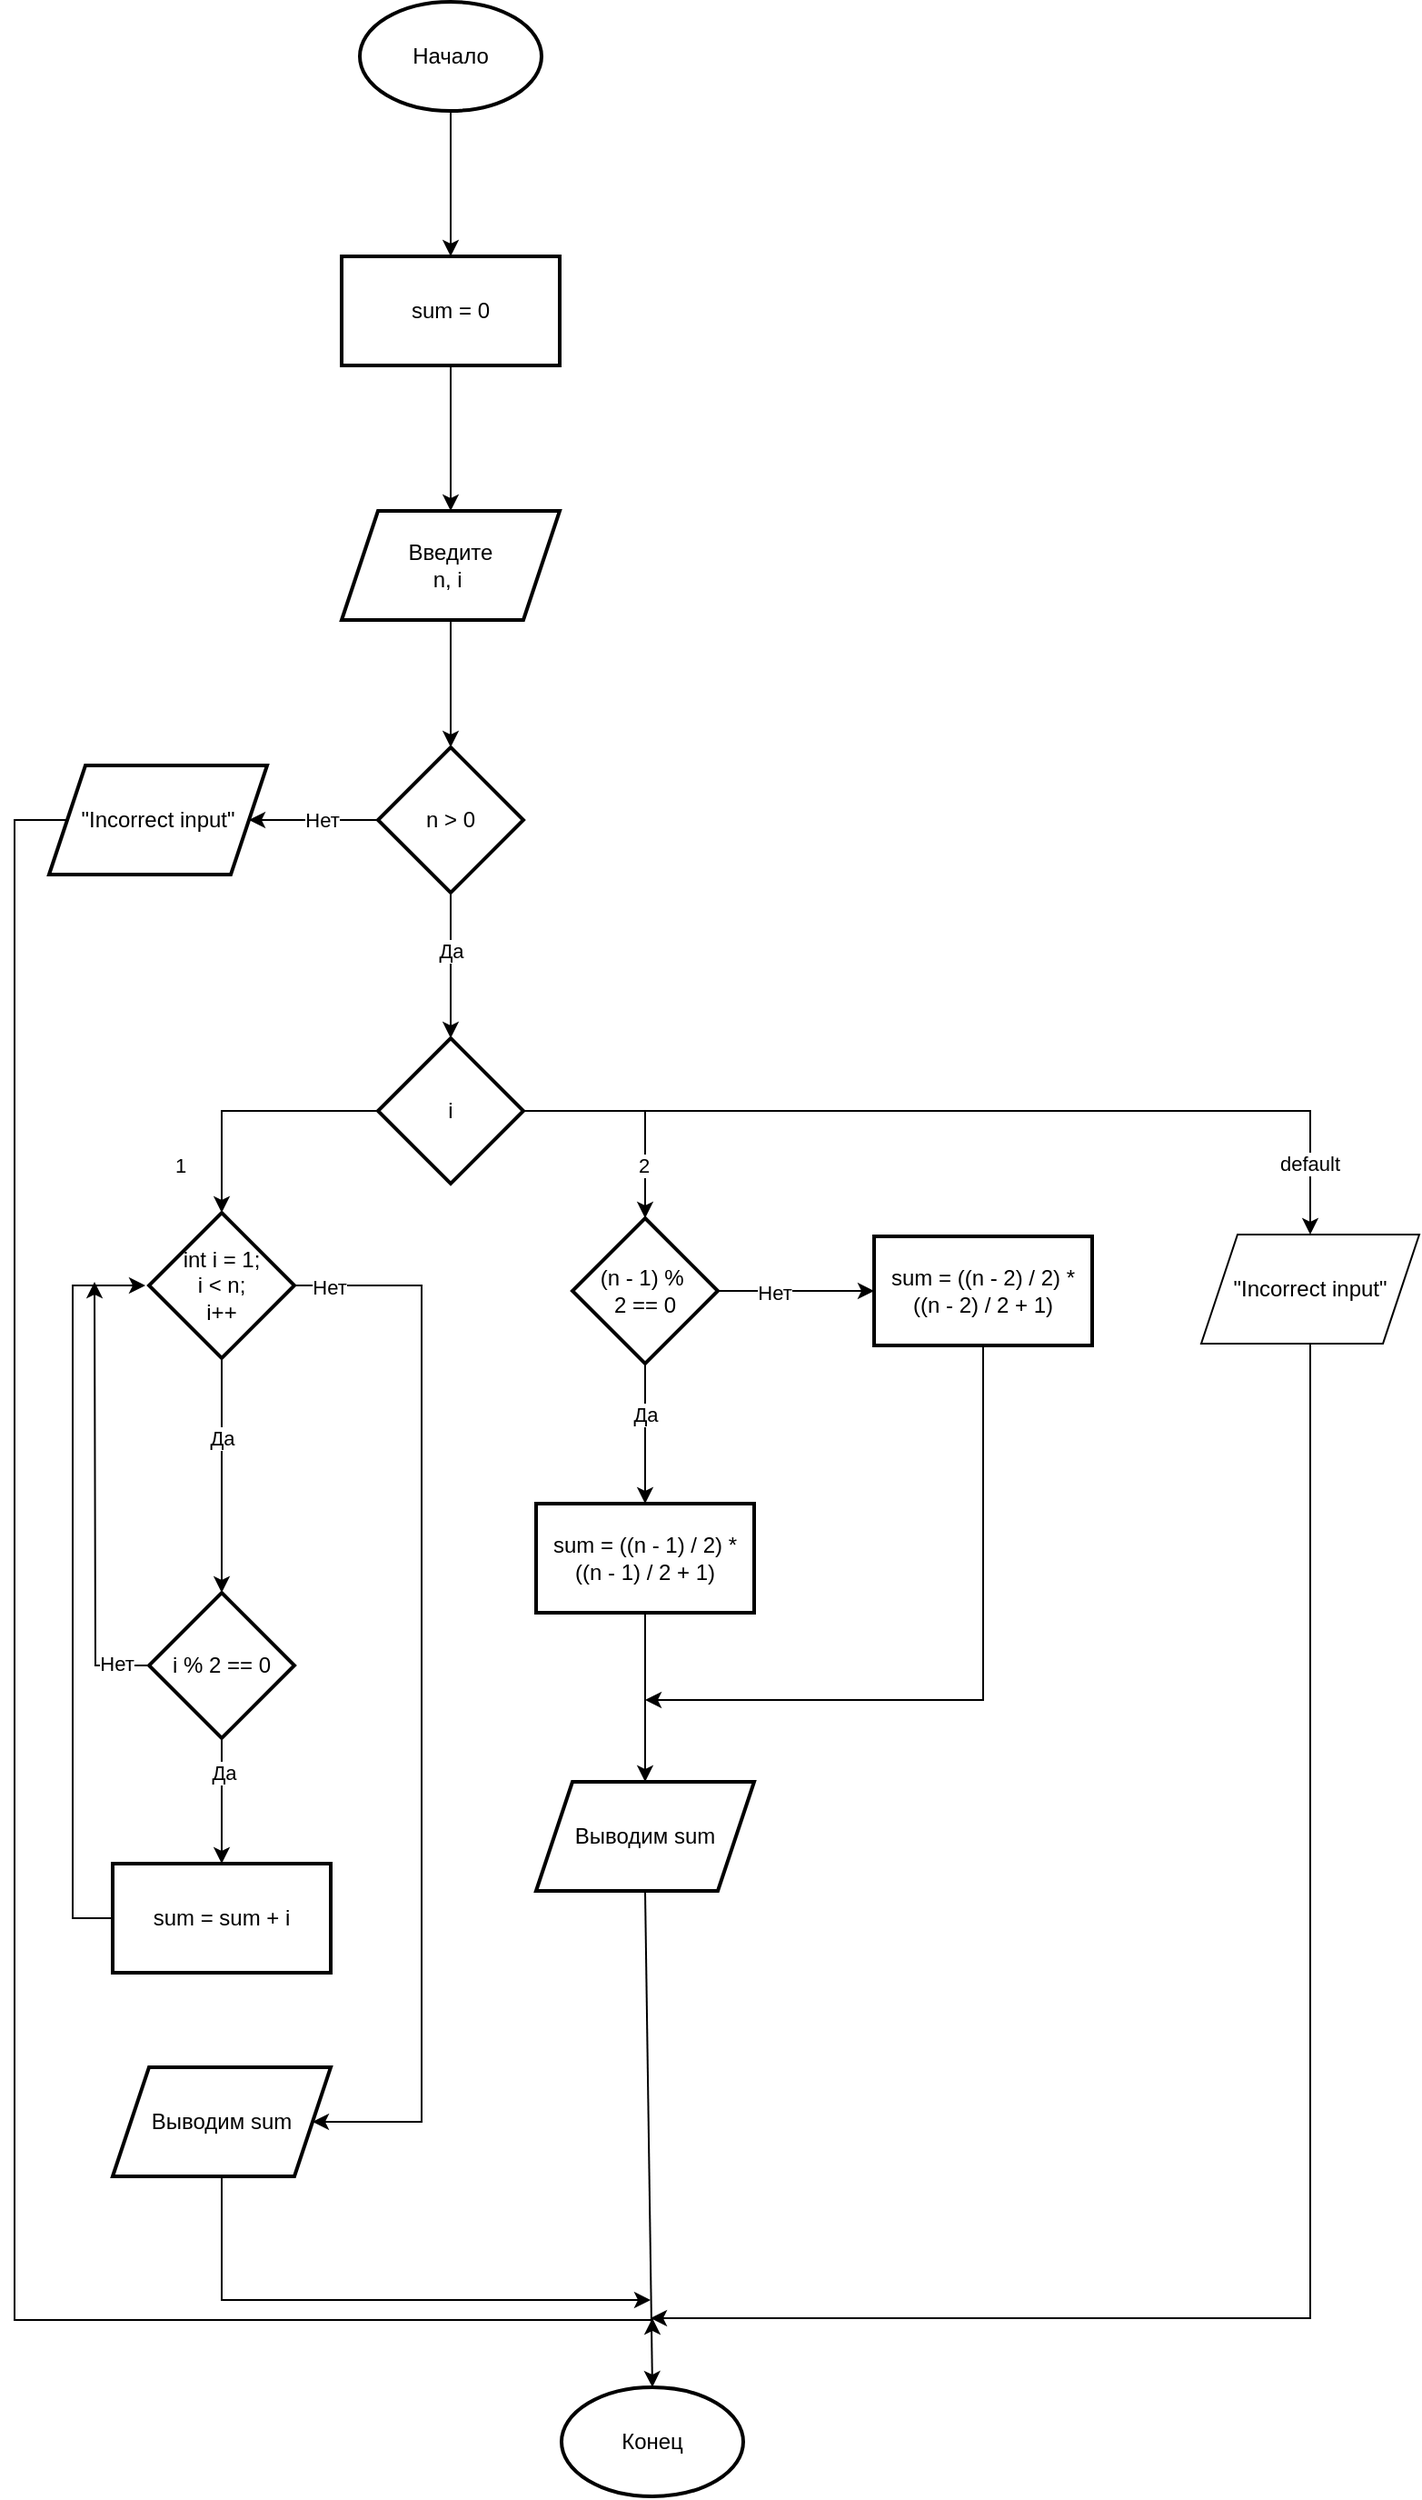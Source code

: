 <mxfile version="20.3.0" type="device"><diagram id="waYtLGSlgm9R8YhTOHji" name="Страница 1"><mxGraphModel dx="2307" dy="1442" grid="1" gridSize="10" guides="1" tooltips="1" connect="1" arrows="1" fold="1" page="1" pageScale="1" pageWidth="827" pageHeight="1169" math="0" shadow="0"><root><mxCell id="0"/><mxCell id="1" parent="0"/><mxCell id="fxczKeEwX2TrMqD5efI7-5" value="" style="edgeStyle=orthogonalEdgeStyle;rounded=0;orthogonalLoop=1;jettySize=auto;html=1;" edge="1" parent="1" source="fxczKeEwX2TrMqD5efI7-1" target="fxczKeEwX2TrMqD5efI7-4"><mxGeometry relative="1" as="geometry"/></mxCell><mxCell id="fxczKeEwX2TrMqD5efI7-1" value="Начало" style="strokeWidth=2;html=1;shape=mxgraph.flowchart.start_1;whiteSpace=wrap;" vertex="1" parent="1"><mxGeometry x="230" y="16" width="100" height="60" as="geometry"/></mxCell><mxCell id="fxczKeEwX2TrMqD5efI7-7" value="" style="edgeStyle=orthogonalEdgeStyle;rounded=0;orthogonalLoop=1;jettySize=auto;html=1;" edge="1" parent="1" source="fxczKeEwX2TrMqD5efI7-4" target="fxczKeEwX2TrMqD5efI7-6"><mxGeometry relative="1" as="geometry"/></mxCell><mxCell id="fxczKeEwX2TrMqD5efI7-4" value="sum = 0" style="whiteSpace=wrap;html=1;strokeWidth=2;" vertex="1" parent="1"><mxGeometry x="220" y="156" width="120" height="60" as="geometry"/></mxCell><mxCell id="fxczKeEwX2TrMqD5efI7-9" value="" style="edgeStyle=orthogonalEdgeStyle;rounded=0;orthogonalLoop=1;jettySize=auto;html=1;" edge="1" parent="1" source="fxczKeEwX2TrMqD5efI7-6" target="fxczKeEwX2TrMqD5efI7-8"><mxGeometry relative="1" as="geometry"/></mxCell><mxCell id="fxczKeEwX2TrMqD5efI7-6" value="Введите&lt;br&gt;n, i&amp;nbsp;" style="shape=parallelogram;perimeter=parallelogramPerimeter;whiteSpace=wrap;html=1;fixedSize=1;strokeWidth=2;" vertex="1" parent="1"><mxGeometry x="220" y="296" width="120" height="60" as="geometry"/></mxCell><mxCell id="fxczKeEwX2TrMqD5efI7-11" value="" style="edgeStyle=orthogonalEdgeStyle;rounded=0;orthogonalLoop=1;jettySize=auto;html=1;" edge="1" parent="1" source="fxczKeEwX2TrMqD5efI7-8" target="fxczKeEwX2TrMqD5efI7-10"><mxGeometry relative="1" as="geometry"/></mxCell><mxCell id="fxczKeEwX2TrMqD5efI7-16" value="Да" style="edgeLabel;html=1;align=center;verticalAlign=middle;resizable=0;points=[];" vertex="1" connectable="0" parent="fxczKeEwX2TrMqD5efI7-11"><mxGeometry x="-0.196" relative="1" as="geometry"><mxPoint as="offset"/></mxGeometry></mxCell><mxCell id="fxczKeEwX2TrMqD5efI7-30" value="" style="edgeStyle=orthogonalEdgeStyle;rounded=0;orthogonalLoop=1;jettySize=auto;html=1;" edge="1" parent="1" source="fxczKeEwX2TrMqD5efI7-8" target="fxczKeEwX2TrMqD5efI7-29"><mxGeometry relative="1" as="geometry"/></mxCell><mxCell id="fxczKeEwX2TrMqD5efI7-63" value="Нет" style="edgeLabel;html=1;align=center;verticalAlign=middle;resizable=0;points=[];" vertex="1" connectable="0" parent="fxczKeEwX2TrMqD5efI7-30"><mxGeometry x="0.187" relative="1" as="geometry"><mxPoint x="11" as="offset"/></mxGeometry></mxCell><mxCell id="fxczKeEwX2TrMqD5efI7-8" value="n &amp;gt; 0" style="rhombus;whiteSpace=wrap;html=1;strokeWidth=2;" vertex="1" parent="1"><mxGeometry x="240" y="426" width="80" height="80" as="geometry"/></mxCell><mxCell id="fxczKeEwX2TrMqD5efI7-13" value="" style="edgeStyle=orthogonalEdgeStyle;rounded=0;orthogonalLoop=1;jettySize=auto;html=1;" edge="1" parent="1" source="fxczKeEwX2TrMqD5efI7-10" target="fxczKeEwX2TrMqD5efI7-12"><mxGeometry relative="1" as="geometry"/></mxCell><mxCell id="fxczKeEwX2TrMqD5efI7-17" value="1" style="edgeLabel;html=1;align=center;verticalAlign=middle;resizable=0;points=[];" vertex="1" connectable="0" parent="fxczKeEwX2TrMqD5efI7-13"><mxGeometry x="-0.344" y="-1" relative="1" as="geometry"><mxPoint x="-63" y="31" as="offset"/></mxGeometry></mxCell><mxCell id="fxczKeEwX2TrMqD5efI7-15" value="" style="edgeStyle=orthogonalEdgeStyle;rounded=0;orthogonalLoop=1;jettySize=auto;html=1;entryX=0.5;entryY=0;entryDx=0;entryDy=0;exitX=1;exitY=0.5;exitDx=0;exitDy=0;" edge="1" parent="1" source="fxczKeEwX2TrMqD5efI7-10" target="fxczKeEwX2TrMqD5efI7-14"><mxGeometry relative="1" as="geometry"><mxPoint x="317" y="626" as="sourcePoint"/><mxPoint x="489" y="685" as="targetPoint"/></mxGeometry></mxCell><mxCell id="fxczKeEwX2TrMqD5efI7-18" value="2" style="edgeLabel;html=1;align=center;verticalAlign=middle;resizable=0;points=[];" vertex="1" connectable="0" parent="fxczKeEwX2TrMqD5efI7-15"><mxGeometry x="-0.242" y="1" relative="1" as="geometry"><mxPoint x="18" y="31" as="offset"/></mxGeometry></mxCell><mxCell id="fxczKeEwX2TrMqD5efI7-26" value="" style="edgeStyle=orthogonalEdgeStyle;rounded=0;orthogonalLoop=1;jettySize=auto;html=1;exitX=1;exitY=0.5;exitDx=0;exitDy=0;entryX=0.5;entryY=0;entryDx=0;entryDy=0;" edge="1" parent="1" source="fxczKeEwX2TrMqD5efI7-10" target="fxczKeEwX2TrMqD5efI7-28"><mxGeometry relative="1" as="geometry"><mxPoint x="693" y="626" as="targetPoint"/><Array as="points"/></mxGeometry></mxCell><mxCell id="fxczKeEwX2TrMqD5efI7-27" value="&amp;nbsp;default" style="edgeLabel;html=1;align=center;verticalAlign=middle;resizable=0;points=[];" vertex="1" connectable="0" parent="fxczKeEwX2TrMqD5efI7-26"><mxGeometry x="0.401" relative="1" as="geometry"><mxPoint x="80" y="29" as="offset"/></mxGeometry></mxCell><mxCell id="fxczKeEwX2TrMqD5efI7-10" value="i" style="rhombus;whiteSpace=wrap;html=1;strokeWidth=2;" vertex="1" parent="1"><mxGeometry x="240" y="586" width="80" height="80" as="geometry"/></mxCell><mxCell id="fxczKeEwX2TrMqD5efI7-32" value="" style="edgeStyle=orthogonalEdgeStyle;rounded=0;orthogonalLoop=1;jettySize=auto;html=1;" edge="1" parent="1" source="fxczKeEwX2TrMqD5efI7-12" target="fxczKeEwX2TrMqD5efI7-31"><mxGeometry relative="1" as="geometry"/></mxCell><mxCell id="fxczKeEwX2TrMqD5efI7-57" value="Да" style="edgeLabel;html=1;align=center;verticalAlign=middle;resizable=0;points=[];" vertex="1" connectable="0" parent="fxczKeEwX2TrMqD5efI7-32"><mxGeometry x="-0.306" relative="1" as="geometry"><mxPoint y="-1" as="offset"/></mxGeometry></mxCell><mxCell id="fxczKeEwX2TrMqD5efI7-56" value="" style="edgeStyle=orthogonalEdgeStyle;rounded=0;orthogonalLoop=1;jettySize=auto;html=1;entryX=1;entryY=0.5;entryDx=0;entryDy=0;exitX=1;exitY=0.5;exitDx=0;exitDy=0;" edge="1" parent="1" source="fxczKeEwX2TrMqD5efI7-12" target="fxczKeEwX2TrMqD5efI7-35"><mxGeometry relative="1" as="geometry"><mxPoint x="254" y="722" as="targetPoint"/><Array as="points"><mxPoint x="264" y="722"/><mxPoint x="264" y="1182"/></Array></mxGeometry></mxCell><mxCell id="fxczKeEwX2TrMqD5efI7-58" value="Нет" style="edgeLabel;html=1;align=center;verticalAlign=middle;resizable=0;points=[];" vertex="1" connectable="0" parent="fxczKeEwX2TrMqD5efI7-56"><mxGeometry x="-0.938" y="-1" relative="1" as="geometry"><mxPoint as="offset"/></mxGeometry></mxCell><mxCell id="fxczKeEwX2TrMqD5efI7-12" value="int i = 1;&lt;br&gt;i &amp;lt; n; &lt;br&gt;i++" style="rhombus;whiteSpace=wrap;html=1;strokeWidth=2;" vertex="1" parent="1"><mxGeometry x="114" y="682" width="80" height="80" as="geometry"/></mxCell><mxCell id="fxczKeEwX2TrMqD5efI7-20" value="" style="edgeStyle=orthogonalEdgeStyle;rounded=0;orthogonalLoop=1;jettySize=auto;html=1;" edge="1" parent="1" source="fxczKeEwX2TrMqD5efI7-14" target="fxczKeEwX2TrMqD5efI7-19"><mxGeometry relative="1" as="geometry"/></mxCell><mxCell id="fxczKeEwX2TrMqD5efI7-45" value="Да" style="edgeLabel;html=1;align=center;verticalAlign=middle;resizable=0;points=[];" vertex="1" connectable="0" parent="fxczKeEwX2TrMqD5efI7-20"><mxGeometry x="-0.307" relative="1" as="geometry"><mxPoint y="1" as="offset"/></mxGeometry></mxCell><mxCell id="fxczKeEwX2TrMqD5efI7-22" value="" style="edgeStyle=orthogonalEdgeStyle;rounded=0;orthogonalLoop=1;jettySize=auto;html=1;" edge="1" parent="1" source="fxczKeEwX2TrMqD5efI7-14" target="fxczKeEwX2TrMqD5efI7-21"><mxGeometry relative="1" as="geometry"/></mxCell><mxCell id="fxczKeEwX2TrMqD5efI7-46" value="Нет" style="edgeLabel;html=1;align=center;verticalAlign=middle;resizable=0;points=[];" vertex="1" connectable="0" parent="fxczKeEwX2TrMqD5efI7-22"><mxGeometry x="-0.281" y="-1" relative="1" as="geometry"><mxPoint as="offset"/></mxGeometry></mxCell><mxCell id="fxczKeEwX2TrMqD5efI7-14" value="(n - 1) %&amp;nbsp;&lt;br&gt;2&amp;nbsp;== 0" style="rhombus;whiteSpace=wrap;html=1;strokeWidth=2;" vertex="1" parent="1"><mxGeometry x="347" y="685" width="80" height="80" as="geometry"/></mxCell><mxCell id="fxczKeEwX2TrMqD5efI7-24" value="" style="edgeStyle=orthogonalEdgeStyle;rounded=0;orthogonalLoop=1;jettySize=auto;html=1;" edge="1" parent="1" source="fxczKeEwX2TrMqD5efI7-19" target="fxczKeEwX2TrMqD5efI7-23"><mxGeometry relative="1" as="geometry"/></mxCell><mxCell id="fxczKeEwX2TrMqD5efI7-19" value="sum = ((n - 1) / 2) * ((n - 1) / 2 + 1)" style="whiteSpace=wrap;html=1;strokeWidth=2;" vertex="1" parent="1"><mxGeometry x="327" y="842" width="120" height="60" as="geometry"/></mxCell><mxCell id="fxczKeEwX2TrMqD5efI7-44" value="" style="edgeStyle=orthogonalEdgeStyle;rounded=0;orthogonalLoop=1;jettySize=auto;html=1;exitX=0.5;exitY=1;exitDx=0;exitDy=0;" edge="1" parent="1" source="fxczKeEwX2TrMqD5efI7-21"><mxGeometry relative="1" as="geometry"><mxPoint x="387" y="950" as="targetPoint"/><Array as="points"><mxPoint x="573" y="950"/></Array></mxGeometry></mxCell><mxCell id="fxczKeEwX2TrMqD5efI7-21" value="sum = ((n - 2) / 2) * ((n - 2) / 2 + 1)" style="whiteSpace=wrap;html=1;strokeWidth=2;" vertex="1" parent="1"><mxGeometry x="513" y="695" width="120" height="60" as="geometry"/></mxCell><mxCell id="fxczKeEwX2TrMqD5efI7-42" value="" style="rounded=0;orthogonalLoop=1;jettySize=auto;html=1;entryX=0.5;entryY=0;entryDx=0;entryDy=0;entryPerimeter=0;exitX=0.5;exitY=1;exitDx=0;exitDy=0;" edge="1" parent="1" source="fxczKeEwX2TrMqD5efI7-23" target="fxczKeEwX2TrMqD5efI7-38"><mxGeometry relative="1" as="geometry"><mxPoint x="441" y="1135" as="targetPoint"/></mxGeometry></mxCell><mxCell id="fxczKeEwX2TrMqD5efI7-23" value="Выводим sum" style="shape=parallelogram;perimeter=parallelogramPerimeter;whiteSpace=wrap;html=1;fixedSize=1;strokeWidth=2;" vertex="1" parent="1"><mxGeometry x="327" y="995" width="120" height="60" as="geometry"/></mxCell><mxCell id="fxczKeEwX2TrMqD5efI7-48" value="" style="edgeStyle=orthogonalEdgeStyle;rounded=0;orthogonalLoop=1;jettySize=auto;html=1;exitX=0.5;exitY=1;exitDx=0;exitDy=0;" edge="1" parent="1" source="fxczKeEwX2TrMqD5efI7-28"><mxGeometry relative="1" as="geometry"><mxPoint x="390" y="1290" as="targetPoint"/><Array as="points"><mxPoint x="742" y="1290"/><mxPoint x="326" y="1290"/></Array></mxGeometry></mxCell><mxCell id="fxczKeEwX2TrMqD5efI7-28" value="&quot;Incorrect input&quot;" style="shape=parallelogram;perimeter=parallelogramPerimeter;whiteSpace=wrap;html=1;fixedSize=1;" vertex="1" parent="1"><mxGeometry x="693" y="694" width="120" height="60" as="geometry"/></mxCell><mxCell id="fxczKeEwX2TrMqD5efI7-60" value="" style="edgeStyle=orthogonalEdgeStyle;rounded=0;orthogonalLoop=1;jettySize=auto;html=1;exitX=0;exitY=0.5;exitDx=0;exitDy=0;" edge="1" parent="1" source="fxczKeEwX2TrMqD5efI7-29"><mxGeometry relative="1" as="geometry"><mxPoint x="391" y="1290" as="targetPoint"/><Array as="points"><mxPoint x="40" y="466"/><mxPoint x="40" y="1291"/><mxPoint x="391" y="1291"/></Array></mxGeometry></mxCell><mxCell id="fxczKeEwX2TrMqD5efI7-29" value="&quot;Incorrect input&quot;" style="shape=parallelogram;perimeter=parallelogramPerimeter;whiteSpace=wrap;html=1;fixedSize=1;strokeWidth=2;" vertex="1" parent="1"><mxGeometry x="59" y="436" width="120" height="60" as="geometry"/></mxCell><mxCell id="fxczKeEwX2TrMqD5efI7-34" value="" style="edgeStyle=orthogonalEdgeStyle;rounded=0;orthogonalLoop=1;jettySize=auto;html=1;" edge="1" parent="1" source="fxczKeEwX2TrMqD5efI7-31" target="fxczKeEwX2TrMqD5efI7-33"><mxGeometry relative="1" as="geometry"/></mxCell><mxCell id="fxczKeEwX2TrMqD5efI7-61" value="Да" style="edgeLabel;html=1;align=center;verticalAlign=middle;resizable=0;points=[];" vertex="1" connectable="0" parent="fxczKeEwX2TrMqD5efI7-34"><mxGeometry x="-0.641" y="1" relative="1" as="geometry"><mxPoint y="6" as="offset"/></mxGeometry></mxCell><mxCell id="fxczKeEwX2TrMqD5efI7-52" value="" style="edgeStyle=orthogonalEdgeStyle;rounded=0;orthogonalLoop=1;jettySize=auto;html=1;" edge="1" parent="1" source="fxczKeEwX2TrMqD5efI7-31"><mxGeometry relative="1" as="geometry"><mxPoint x="84" y="720" as="targetPoint"/></mxGeometry></mxCell><mxCell id="fxczKeEwX2TrMqD5efI7-62" value="Нет" style="edgeLabel;html=1;align=center;verticalAlign=middle;resizable=0;points=[];" vertex="1" connectable="0" parent="fxczKeEwX2TrMqD5efI7-52"><mxGeometry x="-0.902" y="1" relative="1" as="geometry"><mxPoint x="-6" y="-2" as="offset"/></mxGeometry></mxCell><mxCell id="fxczKeEwX2TrMqD5efI7-31" value="i % 2 == 0" style="rhombus;whiteSpace=wrap;html=1;strokeWidth=2;" vertex="1" parent="1"><mxGeometry x="114" y="891" width="80" height="80" as="geometry"/></mxCell><mxCell id="fxczKeEwX2TrMqD5efI7-54" value="" style="edgeStyle=orthogonalEdgeStyle;rounded=0;orthogonalLoop=1;jettySize=auto;html=1;entryX=0;entryY=0.5;entryDx=0;entryDy=0;exitX=0;exitY=0.5;exitDx=0;exitDy=0;" edge="1" parent="1" source="fxczKeEwX2TrMqD5efI7-33"><mxGeometry relative="1" as="geometry"><mxPoint x="133.0" y="1060" as="sourcePoint"/><mxPoint x="112.0" y="722" as="targetPoint"/><Array as="points"><mxPoint x="72" y="1070"/><mxPoint x="72" y="722"/></Array></mxGeometry></mxCell><mxCell id="fxczKeEwX2TrMqD5efI7-33" value="sum = sum + i" style="whiteSpace=wrap;html=1;strokeWidth=2;" vertex="1" parent="1"><mxGeometry x="94" y="1040" width="120" height="60" as="geometry"/></mxCell><mxCell id="fxczKeEwX2TrMqD5efI7-40" value="" style="edgeStyle=orthogonalEdgeStyle;rounded=0;orthogonalLoop=1;jettySize=auto;html=1;exitX=0.5;exitY=1;exitDx=0;exitDy=0;" edge="1" parent="1" source="fxczKeEwX2TrMqD5efI7-35"><mxGeometry relative="1" as="geometry"><mxPoint x="390" y="1280" as="targetPoint"/><Array as="points"><mxPoint x="154" y="1280"/></Array></mxGeometry></mxCell><mxCell id="fxczKeEwX2TrMqD5efI7-35" value="Выводим sum" style="shape=parallelogram;perimeter=parallelogramPerimeter;whiteSpace=wrap;html=1;fixedSize=1;strokeWidth=2;" vertex="1" parent="1"><mxGeometry x="94" y="1152" width="120" height="60" as="geometry"/></mxCell><mxCell id="fxczKeEwX2TrMqD5efI7-38" value="Конец" style="strokeWidth=2;html=1;shape=mxgraph.flowchart.start_1;whiteSpace=wrap;" vertex="1" parent="1"><mxGeometry x="341" y="1328" width="100" height="60" as="geometry"/></mxCell></root></mxGraphModel></diagram></mxfile>